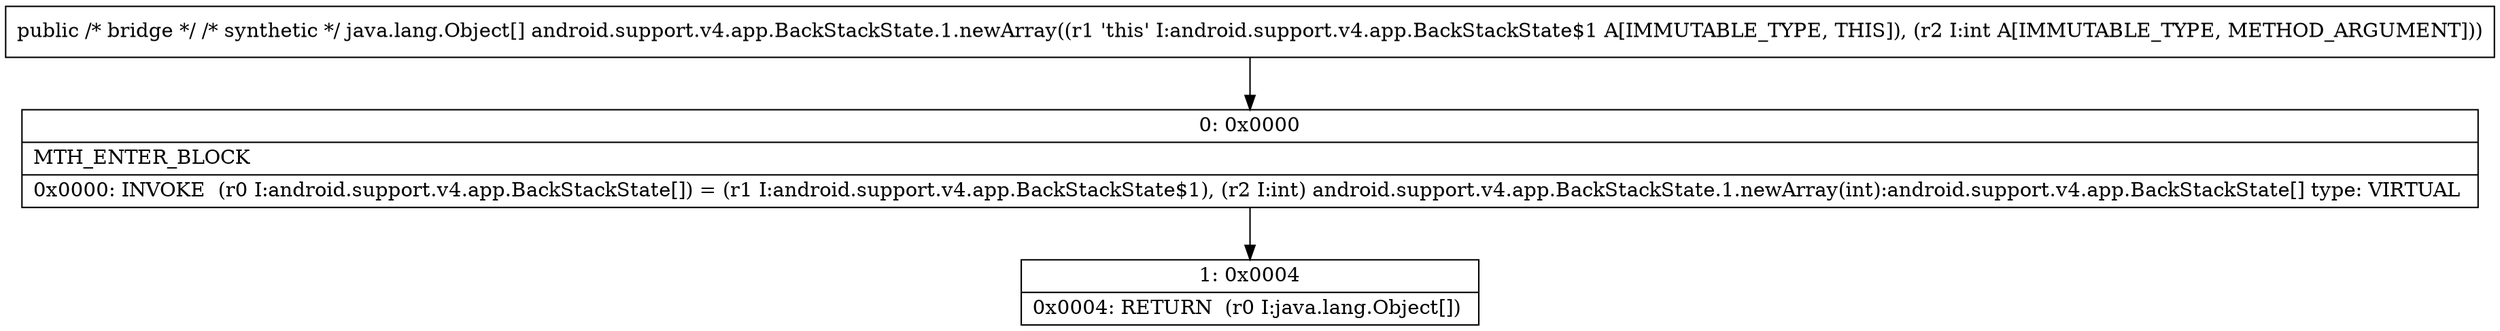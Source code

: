 digraph "CFG forandroid.support.v4.app.BackStackState.1.newArray(I)[Ljava\/lang\/Object;" {
Node_0 [shape=record,label="{0\:\ 0x0000|MTH_ENTER_BLOCK\l|0x0000: INVOKE  (r0 I:android.support.v4.app.BackStackState[]) = (r1 I:android.support.v4.app.BackStackState$1), (r2 I:int) android.support.v4.app.BackStackState.1.newArray(int):android.support.v4.app.BackStackState[] type: VIRTUAL \l}"];
Node_1 [shape=record,label="{1\:\ 0x0004|0x0004: RETURN  (r0 I:java.lang.Object[]) \l}"];
MethodNode[shape=record,label="{public \/* bridge *\/ \/* synthetic *\/ java.lang.Object[] android.support.v4.app.BackStackState.1.newArray((r1 'this' I:android.support.v4.app.BackStackState$1 A[IMMUTABLE_TYPE, THIS]), (r2 I:int A[IMMUTABLE_TYPE, METHOD_ARGUMENT])) }"];
MethodNode -> Node_0;
Node_0 -> Node_1;
}

